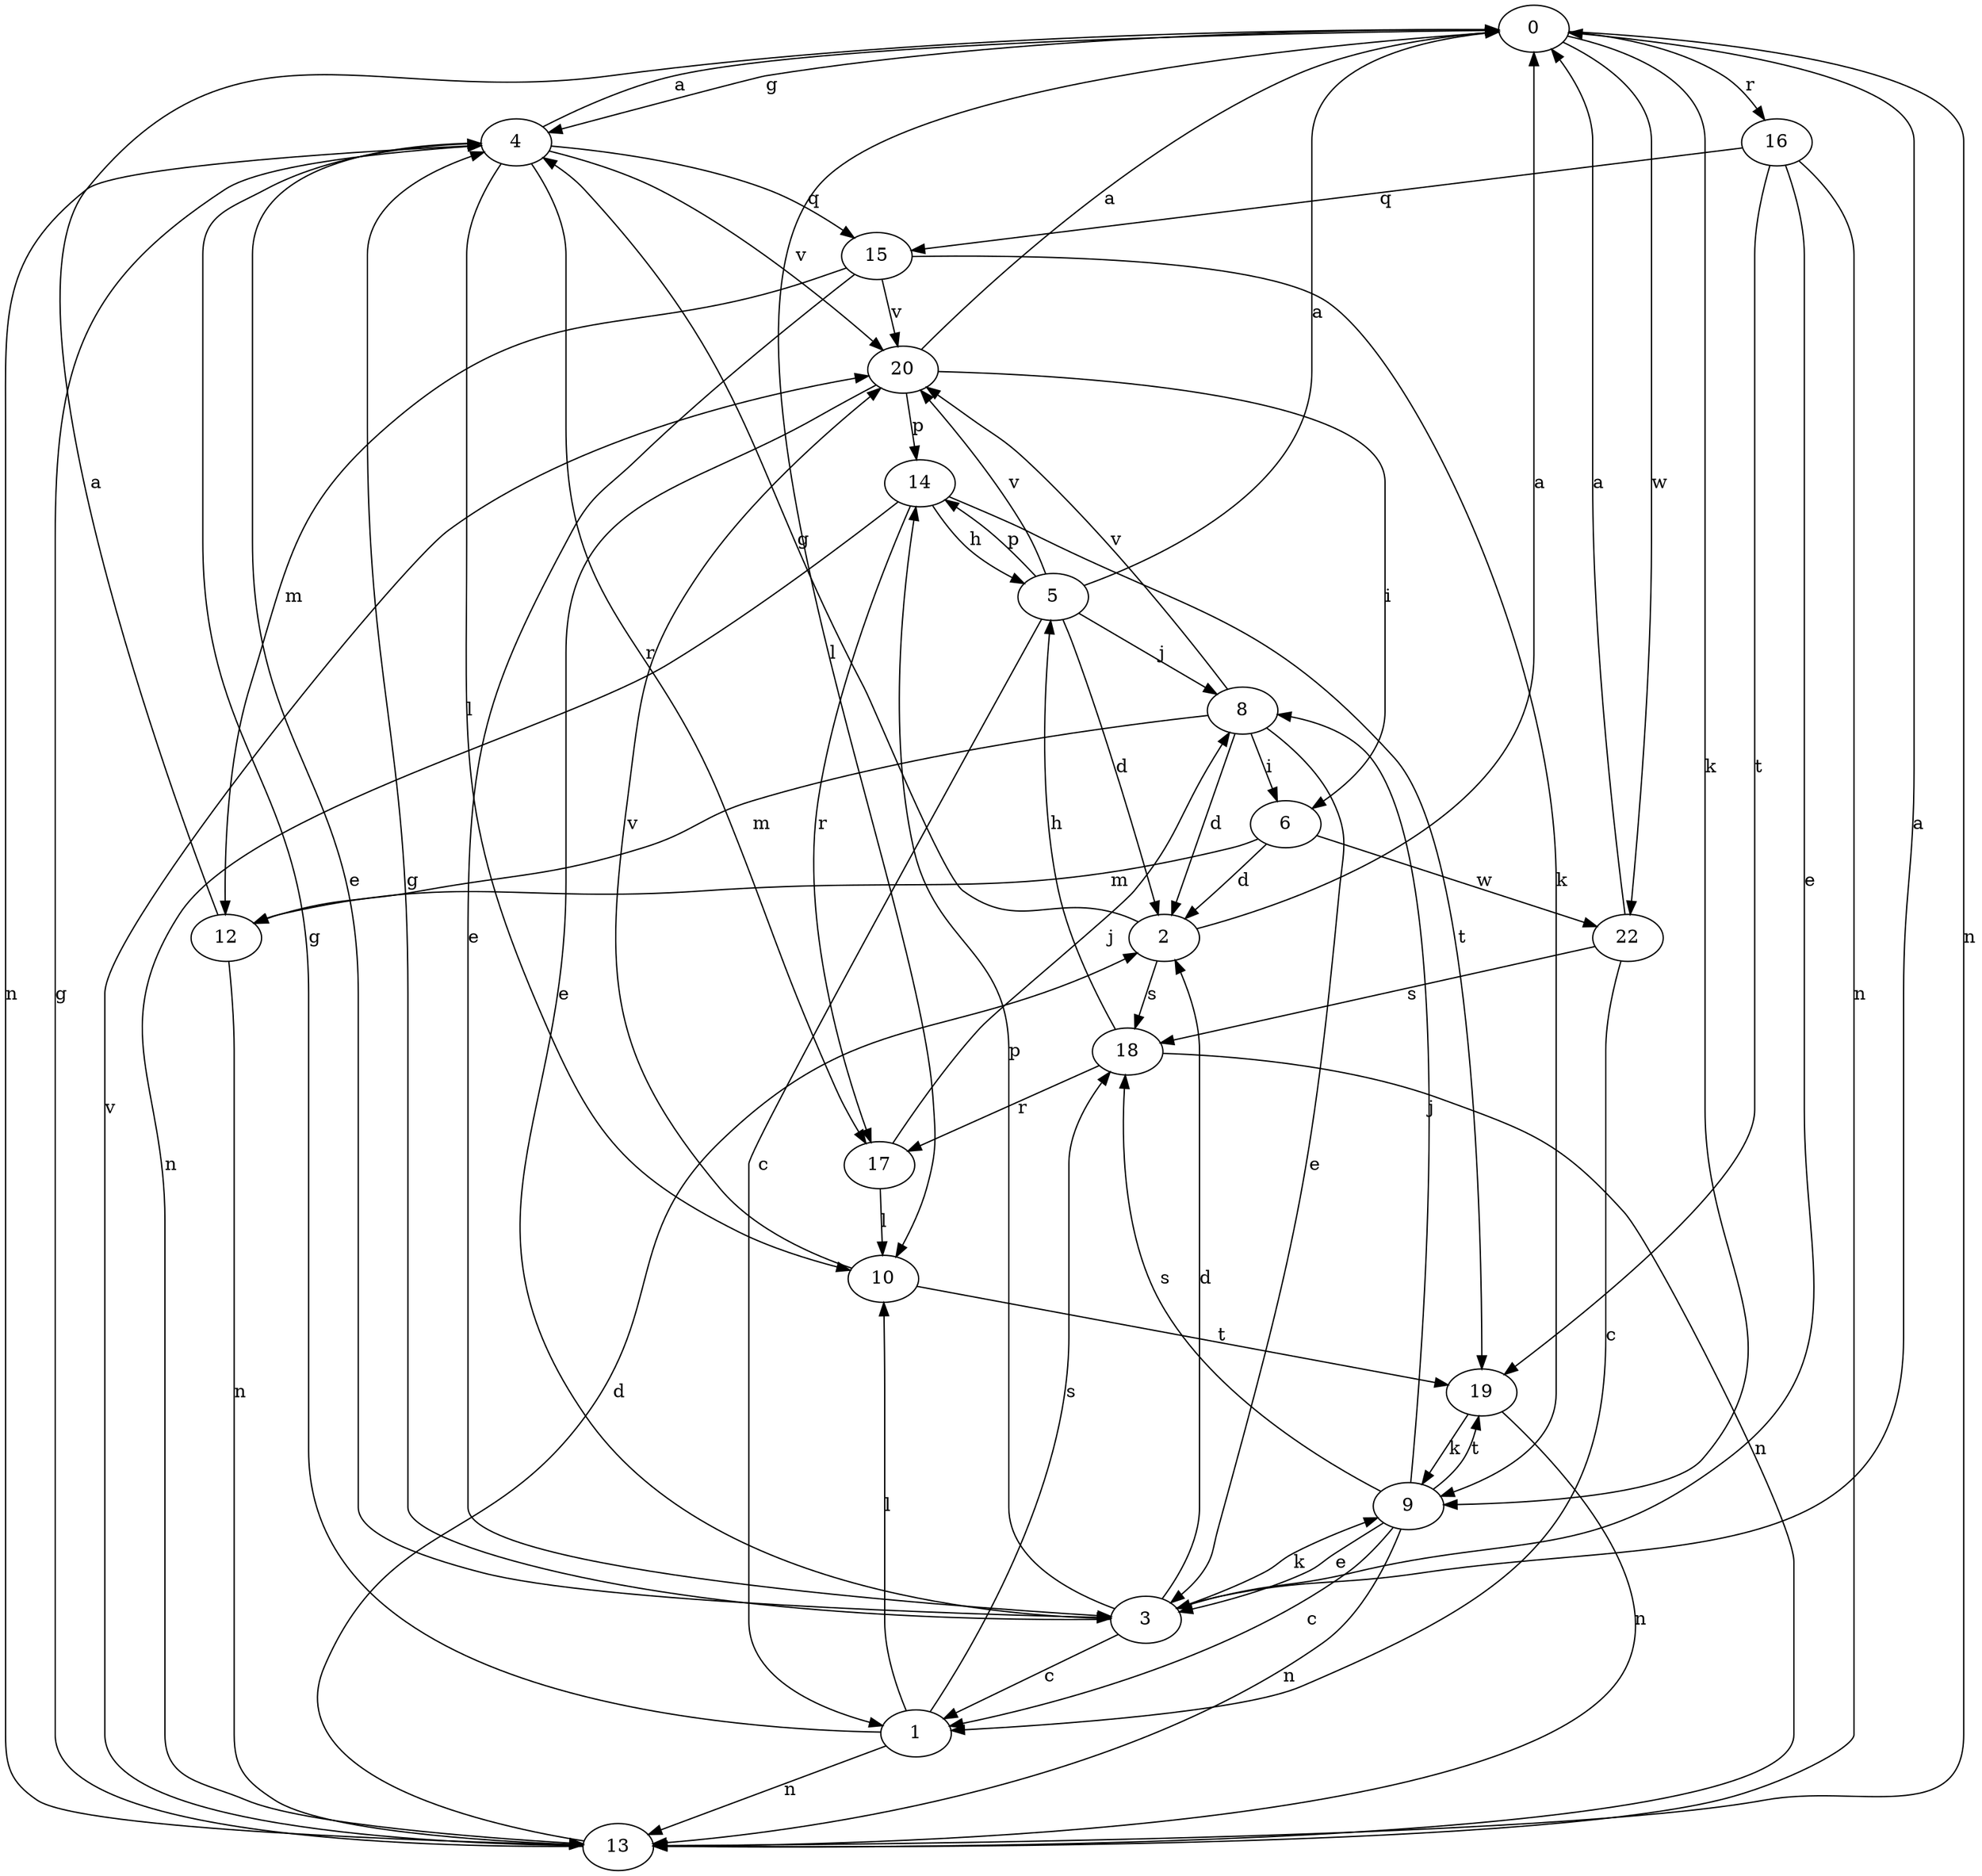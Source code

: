strict digraph  {
0;
1;
2;
3;
4;
5;
6;
8;
9;
10;
12;
13;
14;
15;
16;
17;
18;
19;
20;
22;
0 -> 4  [label=g];
0 -> 9  [label=k];
0 -> 10  [label=l];
0 -> 13  [label=n];
0 -> 16  [label=r];
0 -> 22  [label=w];
1 -> 4  [label=g];
1 -> 10  [label=l];
1 -> 13  [label=n];
1 -> 18  [label=s];
2 -> 0  [label=a];
2 -> 4  [label=g];
2 -> 18  [label=s];
3 -> 0  [label=a];
3 -> 1  [label=c];
3 -> 2  [label=d];
3 -> 4  [label=g];
3 -> 9  [label=k];
3 -> 14  [label=p];
4 -> 0  [label=a];
4 -> 3  [label=e];
4 -> 10  [label=l];
4 -> 13  [label=n];
4 -> 15  [label=q];
4 -> 17  [label=r];
4 -> 20  [label=v];
5 -> 0  [label=a];
5 -> 1  [label=c];
5 -> 2  [label=d];
5 -> 8  [label=j];
5 -> 14  [label=p];
5 -> 20  [label=v];
6 -> 2  [label=d];
6 -> 12  [label=m];
6 -> 22  [label=w];
8 -> 2  [label=d];
8 -> 3  [label=e];
8 -> 6  [label=i];
8 -> 12  [label=m];
8 -> 20  [label=v];
9 -> 1  [label=c];
9 -> 3  [label=e];
9 -> 8  [label=j];
9 -> 13  [label=n];
9 -> 18  [label=s];
9 -> 19  [label=t];
10 -> 19  [label=t];
10 -> 20  [label=v];
12 -> 0  [label=a];
12 -> 13  [label=n];
13 -> 2  [label=d];
13 -> 4  [label=g];
13 -> 20  [label=v];
14 -> 5  [label=h];
14 -> 13  [label=n];
14 -> 17  [label=r];
14 -> 19  [label=t];
15 -> 3  [label=e];
15 -> 9  [label=k];
15 -> 12  [label=m];
15 -> 20  [label=v];
16 -> 3  [label=e];
16 -> 13  [label=n];
16 -> 15  [label=q];
16 -> 19  [label=t];
17 -> 8  [label=j];
17 -> 10  [label=l];
18 -> 5  [label=h];
18 -> 13  [label=n];
18 -> 17  [label=r];
19 -> 9  [label=k];
19 -> 13  [label=n];
20 -> 0  [label=a];
20 -> 3  [label=e];
20 -> 6  [label=i];
20 -> 14  [label=p];
22 -> 0  [label=a];
22 -> 1  [label=c];
22 -> 18  [label=s];
}
